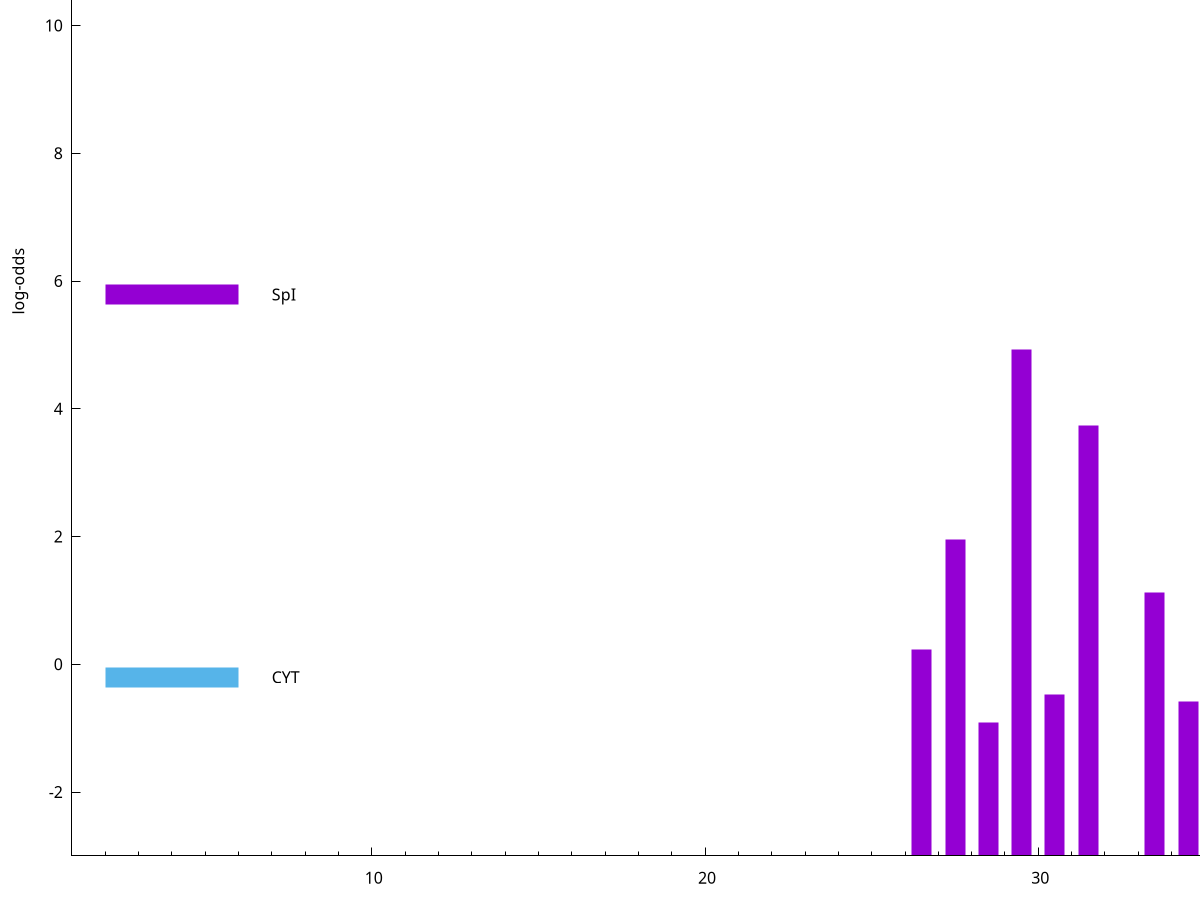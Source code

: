 set title "LipoP predictions for SRR4017837.gff"
set size 2., 1.4
set xrange [1:70] 
set mxtics 10
set yrange [-3:15]
set y2range [0:18]
set ylabel "log-odds"
set term postscript eps color solid "Helvetica" 30
set output "SRR4017837.gff30.eps"
set arrow from 2,14.2165 to 6,14.2165 nohead lt 4 lw 20
set label "TMH" at 7,14.2165
set arrow from 2,5.78931 to 6,5.78931 nohead lt 1 lw 20
set label "SpI" at 7,5.78931
set arrow from 2,-0.200913 to 6,-0.200913 nohead lt 3 lw 20
set label "CYT" at 7,-0.200913
set arrow from 2,14.2165 to 6,14.2165 nohead lt 4 lw 20
set label "TMH" at 7,14.2165
# NOTE: The scores below are the log-odds scores with the threshold
# NOTE: subtracted (a hack to make gnuplot make the histogram all
# NOTE: look nice).
plot "-" axes x1y2 title "" with impulses lt 1 lw 20
29.500000 7.932220
31.500000 6.737130
27.500000 4.957430
33.500000 4.118130
38.500000 4.012430
26.500000 3.237865
30.500000 2.528430
34.500000 2.419126
28.500000 2.082281
e
exit

